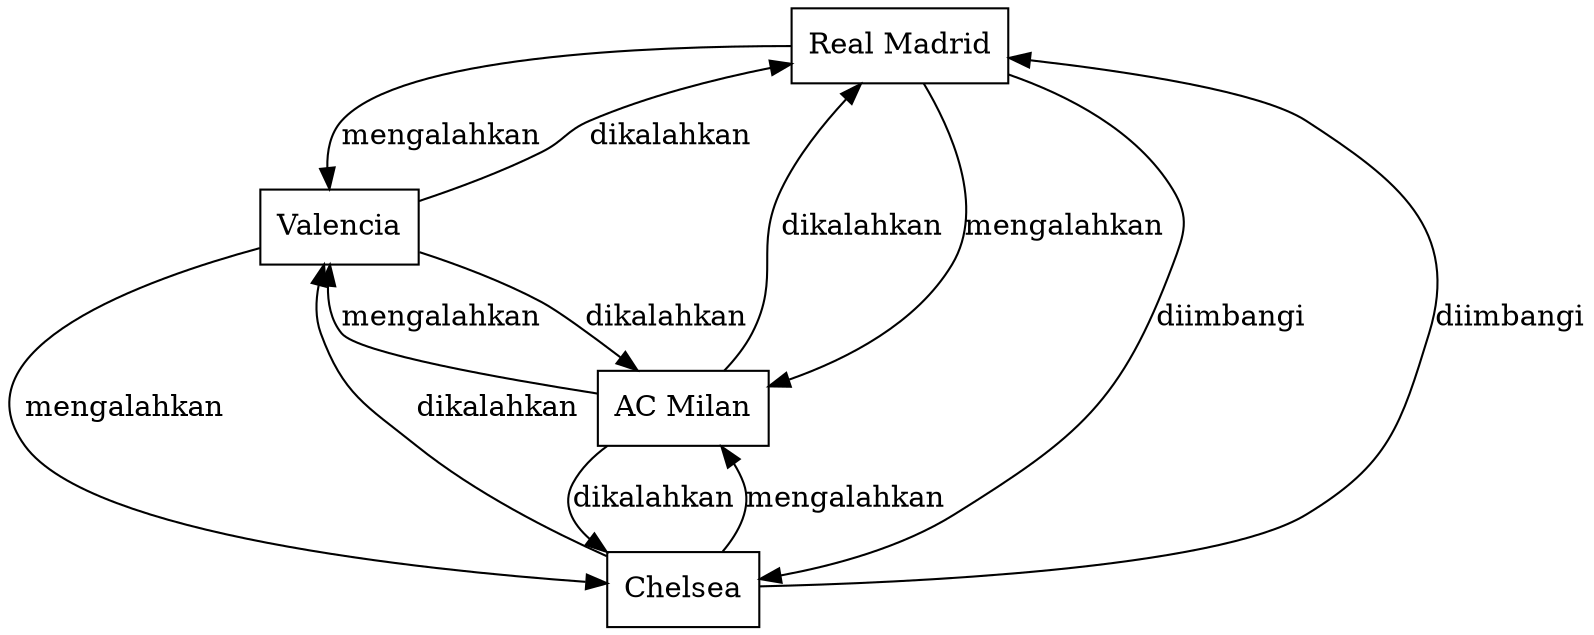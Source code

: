 digraph G {

    graph [rankdir = TB];

    node [shape = rectangle];

    "Real Madrid" -> "Valencia" [label = "mengalahkan"]
    "Valencia" -> "Real Madrid" [label = "dikalahkan"]

    "Chelsea" -> "AC Milan" [label = "mengalahkan"]
    "AC Milan" -> "Chelsea" [label = "dikalahkan"]

    "Chelsea" -> "Real Madrid" [label = "diimbangi"]
    "Real Madrid" -> "Chelsea" [label = "diimbangi"]

    "Real Madrid" -> "AC Milan" [label = "mengalahkan"]
    "AC Milan" -> "Real Madrid" [label = "dikalahkan"]

    "Valencia" -> "Chelsea" [label = "mengalahkan"]
    "Chelsea" -> "Valencia" [label = "dikalahkan"]

    "AC Milan" -> "Valencia" [label = "mengalahkan"]
    "Valencia" -> "AC Milan" [label = "dikalahkan"]

}
